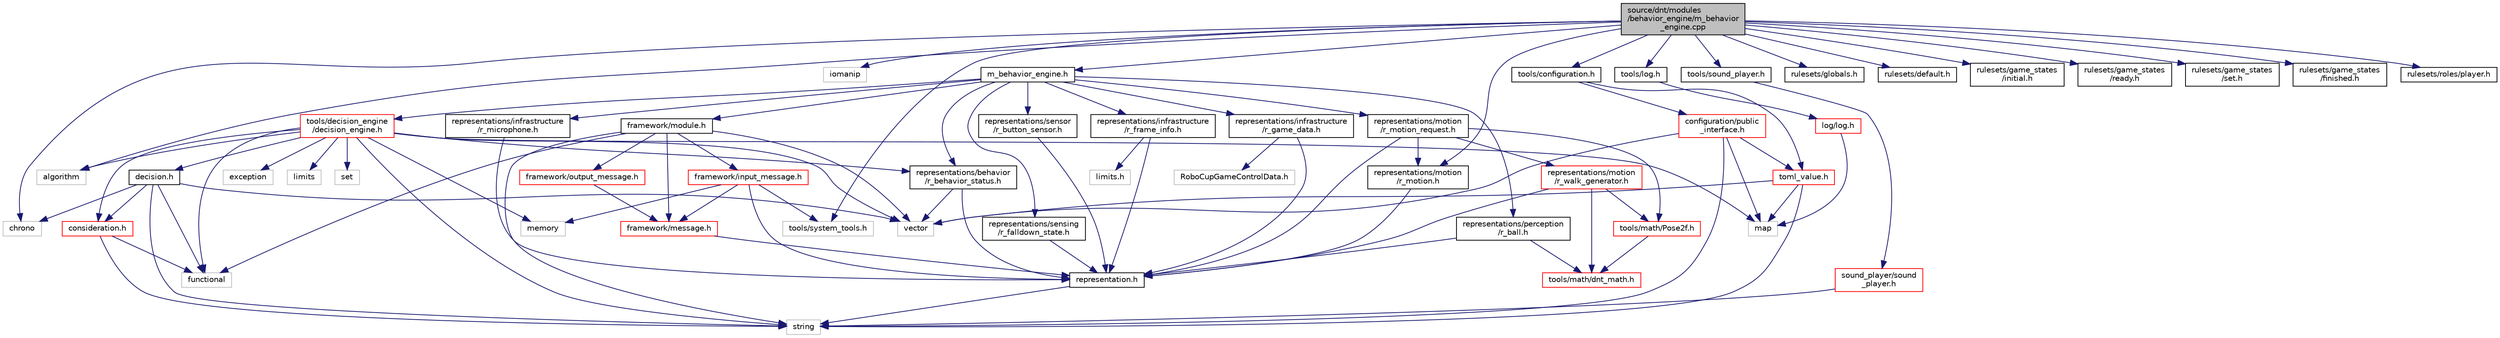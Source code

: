 digraph "source/dnt/modules/behavior_engine/m_behavior_engine.cpp"
{
  edge [fontname="Helvetica",fontsize="10",labelfontname="Helvetica",labelfontsize="10"];
  node [fontname="Helvetica",fontsize="10",shape=record];
  Node0 [label="source/dnt/modules\l/behavior_engine/m_behavior\l_engine.cpp",height=0.2,width=0.4,color="black", fillcolor="grey75", style="filled", fontcolor="black"];
  Node0 -> Node1 [color="midnightblue",fontsize="10",style="solid",fontname="Helvetica"];
  Node1 [label="algorithm",height=0.2,width=0.4,color="grey75", fillcolor="white", style="filled"];
  Node0 -> Node2 [color="midnightblue",fontsize="10",style="solid",fontname="Helvetica"];
  Node2 [label="chrono",height=0.2,width=0.4,color="grey75", fillcolor="white", style="filled"];
  Node0 -> Node3 [color="midnightblue",fontsize="10",style="solid",fontname="Helvetica"];
  Node3 [label="iomanip",height=0.2,width=0.4,color="grey75", fillcolor="white", style="filled"];
  Node0 -> Node4 [color="midnightblue",fontsize="10",style="solid",fontname="Helvetica"];
  Node4 [label="m_behavior_engine.h",height=0.2,width=0.4,color="black", fillcolor="white", style="filled",URL="$m__behavior__engine_8h.html"];
  Node4 -> Node5 [color="midnightblue",fontsize="10",style="solid",fontname="Helvetica"];
  Node5 [label="framework/module.h",height=0.2,width=0.4,color="black", fillcolor="white", style="filled",URL="$module_8h.html"];
  Node5 -> Node6 [color="midnightblue",fontsize="10",style="solid",fontname="Helvetica"];
  Node6 [label="string",height=0.2,width=0.4,color="grey75", fillcolor="white", style="filled"];
  Node5 -> Node7 [color="midnightblue",fontsize="10",style="solid",fontname="Helvetica"];
  Node7 [label="vector",height=0.2,width=0.4,color="grey75", fillcolor="white", style="filled"];
  Node5 -> Node8 [color="midnightblue",fontsize="10",style="solid",fontname="Helvetica"];
  Node8 [label="functional",height=0.2,width=0.4,color="grey75", fillcolor="white", style="filled"];
  Node5 -> Node9 [color="midnightblue",fontsize="10",style="solid",fontname="Helvetica"];
  Node9 [label="framework/message.h",height=0.2,width=0.4,color="red", fillcolor="white", style="filled",URL="$message_8h.html"];
  Node9 -> Node12 [color="midnightblue",fontsize="10",style="solid",fontname="Helvetica"];
  Node12 [label="representation.h",height=0.2,width=0.4,color="black", fillcolor="white", style="filled",URL="$representation_8h.html"];
  Node12 -> Node6 [color="midnightblue",fontsize="10",style="solid",fontname="Helvetica"];
  Node5 -> Node13 [color="midnightblue",fontsize="10",style="solid",fontname="Helvetica"];
  Node13 [label="framework/input_message.h",height=0.2,width=0.4,color="red", fillcolor="white", style="filled",URL="$input__message_8h.html"];
  Node13 -> Node15 [color="midnightblue",fontsize="10",style="solid",fontname="Helvetica"];
  Node15 [label="memory",height=0.2,width=0.4,color="grey75", fillcolor="white", style="filled"];
  Node13 -> Node9 [color="midnightblue",fontsize="10",style="solid",fontname="Helvetica"];
  Node13 -> Node12 [color="midnightblue",fontsize="10",style="solid",fontname="Helvetica"];
  Node13 -> Node18 [color="midnightblue",fontsize="10",style="solid",fontname="Helvetica"];
  Node18 [label="tools/system_tools.h",height=0.2,width=0.4,color="grey75", fillcolor="white", style="filled"];
  Node5 -> Node19 [color="midnightblue",fontsize="10",style="solid",fontname="Helvetica"];
  Node19 [label="framework/output_message.h",height=0.2,width=0.4,color="red", fillcolor="white", style="filled",URL="$output__message_8h.html"];
  Node19 -> Node9 [color="midnightblue",fontsize="10",style="solid",fontname="Helvetica"];
  Node4 -> Node27 [color="midnightblue",fontsize="10",style="solid",fontname="Helvetica"];
  Node27 [label="representations/motion\l/r_motion_request.h",height=0.2,width=0.4,color="black", fillcolor="white", style="filled",URL="$r__motion__request_8h.html",tooltip="Contains the motion requested by the behavior engine. "];
  Node27 -> Node12 [color="midnightblue",fontsize="10",style="solid",fontname="Helvetica"];
  Node27 -> Node28 [color="midnightblue",fontsize="10",style="solid",fontname="Helvetica"];
  Node28 [label="representations/motion\l/r_motion.h",height=0.2,width=0.4,color="black", fillcolor="white", style="filled",URL="$r__motion_8h.html"];
  Node28 -> Node12 [color="midnightblue",fontsize="10",style="solid",fontname="Helvetica"];
  Node27 -> Node29 [color="midnightblue",fontsize="10",style="solid",fontname="Helvetica"];
  Node29 [label="representations/motion\l/r_walk_generator.h",height=0.2,width=0.4,color="red", fillcolor="white", style="filled",URL="$r__walk__generator_8h.html"];
  Node29 -> Node12 [color="midnightblue",fontsize="10",style="solid",fontname="Helvetica"];
  Node29 -> Node37 [color="midnightblue",fontsize="10",style="solid",fontname="Helvetica"];
  Node37 [label="tools/math/dnt_math.h",height=0.2,width=0.4,color="red", fillcolor="white", style="filled",URL="$dnt__math_8h.html"];
  Node29 -> Node42 [color="midnightblue",fontsize="10",style="solid",fontname="Helvetica"];
  Node42 [label="tools/math/Pose2f.h",height=0.2,width=0.4,color="red", fillcolor="white", style="filled",URL="$Pose2f_8h.html"];
  Node42 -> Node37 [color="midnightblue",fontsize="10",style="solid",fontname="Helvetica"];
  Node27 -> Node42 [color="midnightblue",fontsize="10",style="solid",fontname="Helvetica"];
  Node4 -> Node49 [color="midnightblue",fontsize="10",style="solid",fontname="Helvetica"];
  Node49 [label="representations/behavior\l/r_behavior_status.h",height=0.2,width=0.4,color="black", fillcolor="white", style="filled",URL="$r__behavior__status_8h.html"];
  Node49 -> Node7 [color="midnightblue",fontsize="10",style="solid",fontname="Helvetica"];
  Node49 -> Node12 [color="midnightblue",fontsize="10",style="solid",fontname="Helvetica"];
  Node4 -> Node50 [color="midnightblue",fontsize="10",style="solid",fontname="Helvetica"];
  Node50 [label="representations/sensing\l/r_falldown_state.h",height=0.2,width=0.4,color="black", fillcolor="white", style="filled",URL="$r__falldown__state_8h.html",tooltip="Information about the falldown state of the robot: whether it is standing, falling over..."];
  Node50 -> Node12 [color="midnightblue",fontsize="10",style="solid",fontname="Helvetica"];
  Node4 -> Node51 [color="midnightblue",fontsize="10",style="solid",fontname="Helvetica"];
  Node51 [label="representations/sensor\l/r_button_sensor.h",height=0.2,width=0.4,color="black", fillcolor="white", style="filled",URL="$r__button__sensor_8h.html"];
  Node51 -> Node12 [color="midnightblue",fontsize="10",style="solid",fontname="Helvetica"];
  Node4 -> Node52 [color="midnightblue",fontsize="10",style="solid",fontname="Helvetica"];
  Node52 [label="representations/infrastructure\l/r_frame_info.h",height=0.2,width=0.4,color="black", fillcolor="white", style="filled",URL="$r__frame__info_8h.html"];
  Node52 -> Node53 [color="midnightblue",fontsize="10",style="solid",fontname="Helvetica"];
  Node53 [label="limits.h",height=0.2,width=0.4,color="grey75", fillcolor="white", style="filled"];
  Node52 -> Node12 [color="midnightblue",fontsize="10",style="solid",fontname="Helvetica"];
  Node4 -> Node54 [color="midnightblue",fontsize="10",style="solid",fontname="Helvetica"];
  Node54 [label="representations/infrastructure\l/r_game_data.h",height=0.2,width=0.4,color="black", fillcolor="white", style="filled",URL="$r__game__data_8h.html"];
  Node54 -> Node12 [color="midnightblue",fontsize="10",style="solid",fontname="Helvetica"];
  Node54 -> Node55 [color="midnightblue",fontsize="10",style="solid",fontname="Helvetica"];
  Node55 [label="RoboCupGameControlData.h",height=0.2,width=0.4,color="grey75", fillcolor="white", style="filled"];
  Node4 -> Node56 [color="midnightblue",fontsize="10",style="solid",fontname="Helvetica"];
  Node56 [label="representations/perception\l/r_ball.h",height=0.2,width=0.4,color="black", fillcolor="white", style="filled",URL="$r__ball_8h.html"];
  Node56 -> Node12 [color="midnightblue",fontsize="10",style="solid",fontname="Helvetica"];
  Node56 -> Node37 [color="midnightblue",fontsize="10",style="solid",fontname="Helvetica"];
  Node4 -> Node57 [color="midnightblue",fontsize="10",style="solid",fontname="Helvetica"];
  Node57 [label="representations/infrastructure\l/r_microphone.h",height=0.2,width=0.4,color="black", fillcolor="white", style="filled",URL="$r__microphone_8h.html",tooltip="Information about the audio data captured and the whether the whistle was detected or not..."];
  Node57 -> Node12 [color="midnightblue",fontsize="10",style="solid",fontname="Helvetica"];
  Node4 -> Node58 [color="midnightblue",fontsize="10",style="solid",fontname="Helvetica"];
  Node58 [label="tools/decision_engine\l/decision_engine.h",height=0.2,width=0.4,color="red", fillcolor="white", style="filled",URL="$decision__engine_8h.html"];
  Node58 -> Node1 [color="midnightblue",fontsize="10",style="solid",fontname="Helvetica"];
  Node58 -> Node59 [color="midnightblue",fontsize="10",style="solid",fontname="Helvetica"];
  Node59 [label="exception",height=0.2,width=0.4,color="grey75", fillcolor="white", style="filled"];
  Node58 -> Node8 [color="midnightblue",fontsize="10",style="solid",fontname="Helvetica"];
  Node58 -> Node48 [color="midnightblue",fontsize="10",style="solid",fontname="Helvetica"];
  Node48 [label="limits",height=0.2,width=0.4,color="grey75", fillcolor="white", style="filled"];
  Node58 -> Node60 [color="midnightblue",fontsize="10",style="solid",fontname="Helvetica"];
  Node60 [label="map",height=0.2,width=0.4,color="grey75", fillcolor="white", style="filled"];
  Node58 -> Node15 [color="midnightblue",fontsize="10",style="solid",fontname="Helvetica"];
  Node58 -> Node61 [color="midnightblue",fontsize="10",style="solid",fontname="Helvetica"];
  Node61 [label="set",height=0.2,width=0.4,color="grey75", fillcolor="white", style="filled"];
  Node58 -> Node6 [color="midnightblue",fontsize="10",style="solid",fontname="Helvetica"];
  Node58 -> Node7 [color="midnightblue",fontsize="10",style="solid",fontname="Helvetica"];
  Node58 -> Node62 [color="midnightblue",fontsize="10",style="solid",fontname="Helvetica"];
  Node62 [label="consideration.h",height=0.2,width=0.4,color="red", fillcolor="white", style="filled",URL="$consideration_8h.html"];
  Node62 -> Node8 [color="midnightblue",fontsize="10",style="solid",fontname="Helvetica"];
  Node62 -> Node6 [color="midnightblue",fontsize="10",style="solid",fontname="Helvetica"];
  Node58 -> Node64 [color="midnightblue",fontsize="10",style="solid",fontname="Helvetica"];
  Node64 [label="decision.h",height=0.2,width=0.4,color="black", fillcolor="white", style="filled",URL="$decision_8h.html"];
  Node64 -> Node2 [color="midnightblue",fontsize="10",style="solid",fontname="Helvetica"];
  Node64 -> Node8 [color="midnightblue",fontsize="10",style="solid",fontname="Helvetica"];
  Node64 -> Node6 [color="midnightblue",fontsize="10",style="solid",fontname="Helvetica"];
  Node64 -> Node7 [color="midnightblue",fontsize="10",style="solid",fontname="Helvetica"];
  Node64 -> Node62 [color="midnightblue",fontsize="10",style="solid",fontname="Helvetica"];
  Node58 -> Node49 [color="midnightblue",fontsize="10",style="solid",fontname="Helvetica"];
  Node0 -> Node65 [color="midnightblue",fontsize="10",style="solid",fontname="Helvetica"];
  Node65 [label="tools/configuration.h",height=0.2,width=0.4,color="black", fillcolor="white", style="filled",URL="$configuration_8h.html"];
  Node65 -> Node66 [color="midnightblue",fontsize="10",style="solid",fontname="Helvetica"];
  Node66 [label="configuration/public\l_interface.h",height=0.2,width=0.4,color="red", fillcolor="white", style="filled",URL="$public__interface_8h.html"];
  Node66 -> Node60 [color="midnightblue",fontsize="10",style="solid",fontname="Helvetica"];
  Node66 -> Node6 [color="midnightblue",fontsize="10",style="solid",fontname="Helvetica"];
  Node66 -> Node7 [color="midnightblue",fontsize="10",style="solid",fontname="Helvetica"];
  Node66 -> Node69 [color="midnightblue",fontsize="10",style="solid",fontname="Helvetica"];
  Node69 [label="toml_value.h",height=0.2,width=0.4,color="red", fillcolor="white", style="filled",URL="$toml__value_8h.html"];
  Node69 -> Node60 [color="midnightblue",fontsize="10",style="solid",fontname="Helvetica"];
  Node69 -> Node6 [color="midnightblue",fontsize="10",style="solid",fontname="Helvetica"];
  Node69 -> Node7 [color="midnightblue",fontsize="10",style="solid",fontname="Helvetica"];
  Node65 -> Node69 [color="midnightblue",fontsize="10",style="solid",fontname="Helvetica"];
  Node0 -> Node73 [color="midnightblue",fontsize="10",style="solid",fontname="Helvetica"];
  Node73 [label="tools/log.h",height=0.2,width=0.4,color="black", fillcolor="white", style="filled",URL="$log_8h.html"];
  Node73 -> Node74 [color="midnightblue",fontsize="10",style="solid",fontname="Helvetica"];
  Node74 [label="log/log.h",height=0.2,width=0.4,color="red", fillcolor="white", style="filled",URL="$log_2log_8h.html"];
  Node74 -> Node60 [color="midnightblue",fontsize="10",style="solid",fontname="Helvetica"];
  Node0 -> Node78 [color="midnightblue",fontsize="10",style="solid",fontname="Helvetica"];
  Node78 [label="tools/sound_player.h",height=0.2,width=0.4,color="black", fillcolor="white", style="filled",URL="$sound__player_8h.html"];
  Node78 -> Node79 [color="midnightblue",fontsize="10",style="solid",fontname="Helvetica"];
  Node79 [label="sound_player/sound\l_player.h",height=0.2,width=0.4,color="red", fillcolor="white", style="filled",URL="$sound__player_2sound__player_8h.html"];
  Node79 -> Node6 [color="midnightblue",fontsize="10",style="solid",fontname="Helvetica"];
  Node0 -> Node18 [color="midnightblue",fontsize="10",style="solid",fontname="Helvetica"];
  Node0 -> Node28 [color="midnightblue",fontsize="10",style="solid",fontname="Helvetica"];
  Node0 -> Node80 [color="midnightblue",fontsize="10",style="solid",fontname="Helvetica"];
  Node80 [label="rulesets/globals.h",height=0.2,width=0.4,color="black", fillcolor="white", style="filled",URL="$globals_8h.html"];
  Node0 -> Node81 [color="midnightblue",fontsize="10",style="solid",fontname="Helvetica"];
  Node81 [label="rulesets/default.h",height=0.2,width=0.4,color="black", fillcolor="white", style="filled",URL="$default_8h.html"];
  Node0 -> Node82 [color="midnightblue",fontsize="10",style="solid",fontname="Helvetica"];
  Node82 [label="rulesets/game_states\l/initial.h",height=0.2,width=0.4,color="black", fillcolor="white", style="filled",URL="$initial_8h.html"];
  Node0 -> Node83 [color="midnightblue",fontsize="10",style="solid",fontname="Helvetica"];
  Node83 [label="rulesets/game_states\l/ready.h",height=0.2,width=0.4,color="black", fillcolor="white", style="filled",URL="$ready_8h.html"];
  Node0 -> Node84 [color="midnightblue",fontsize="10",style="solid",fontname="Helvetica"];
  Node84 [label="rulesets/game_states\l/set.h",height=0.2,width=0.4,color="black", fillcolor="white", style="filled",URL="$set_8h.html"];
  Node0 -> Node85 [color="midnightblue",fontsize="10",style="solid",fontname="Helvetica"];
  Node85 [label="rulesets/game_states\l/finished.h",height=0.2,width=0.4,color="black", fillcolor="white", style="filled",URL="$finished_8h.html"];
  Node0 -> Node86 [color="midnightblue",fontsize="10",style="solid",fontname="Helvetica"];
  Node86 [label="rulesets/roles/player.h",height=0.2,width=0.4,color="black", fillcolor="white", style="filled",URL="$player_8h.html"];
}
